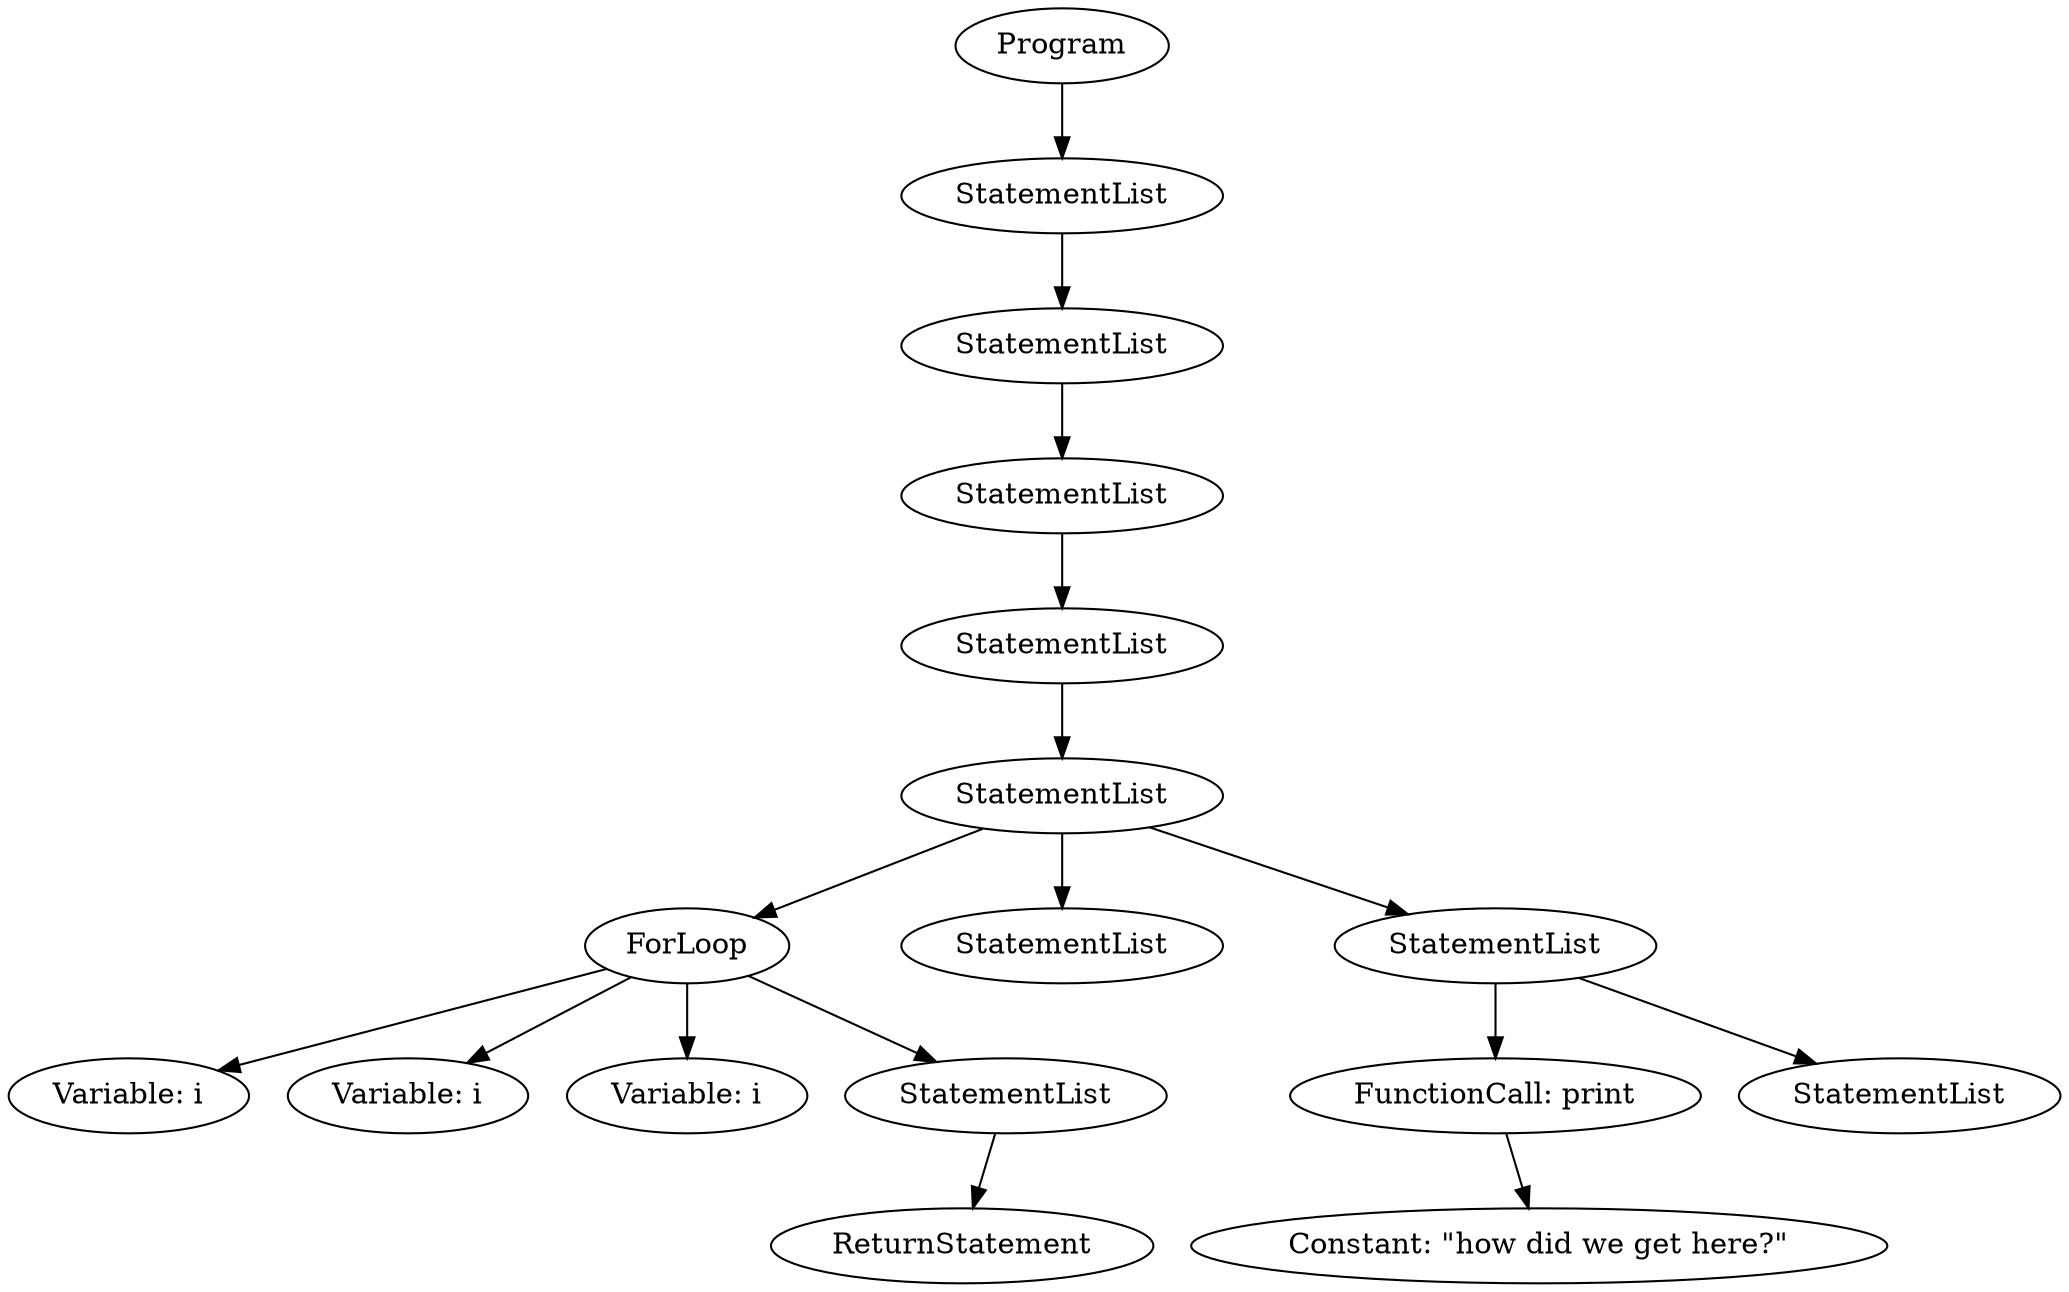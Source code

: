 digraph G {
node0 [label="Program"];
node0 -> node1;
node1 [label="StatementList"];
node1 -> node2;
node2 [label="StatementList"];
node2 -> node3;
node3 [label="StatementList"];
node3 -> node4;
node4 [label="StatementList"];
node4 -> node5;
node5 [label="StatementList"];
node5 -> node6;
node6 [label="ForLoop"];
node6 -> node7;
node7 [label="Variable: i"];
node6 -> node8;
node8 [label="Variable: i"];
node6 -> node9;
node9 [label="Variable: i"];
node6 -> node10;
node10 [label="StatementList"];
node10 -> node11;
node11 [label="ReturnStatement"];
node5 -> node12;
node12 [label="StatementList"];
node5 -> node13;
node13 [label="StatementList"];
node13 -> node14;
node14 [label="FunctionCall: print"];
node14 -> node15;
node15 [label="Constant: \"how did we get here?\""];
node13 -> node16;
node16 [label="StatementList"];
}
